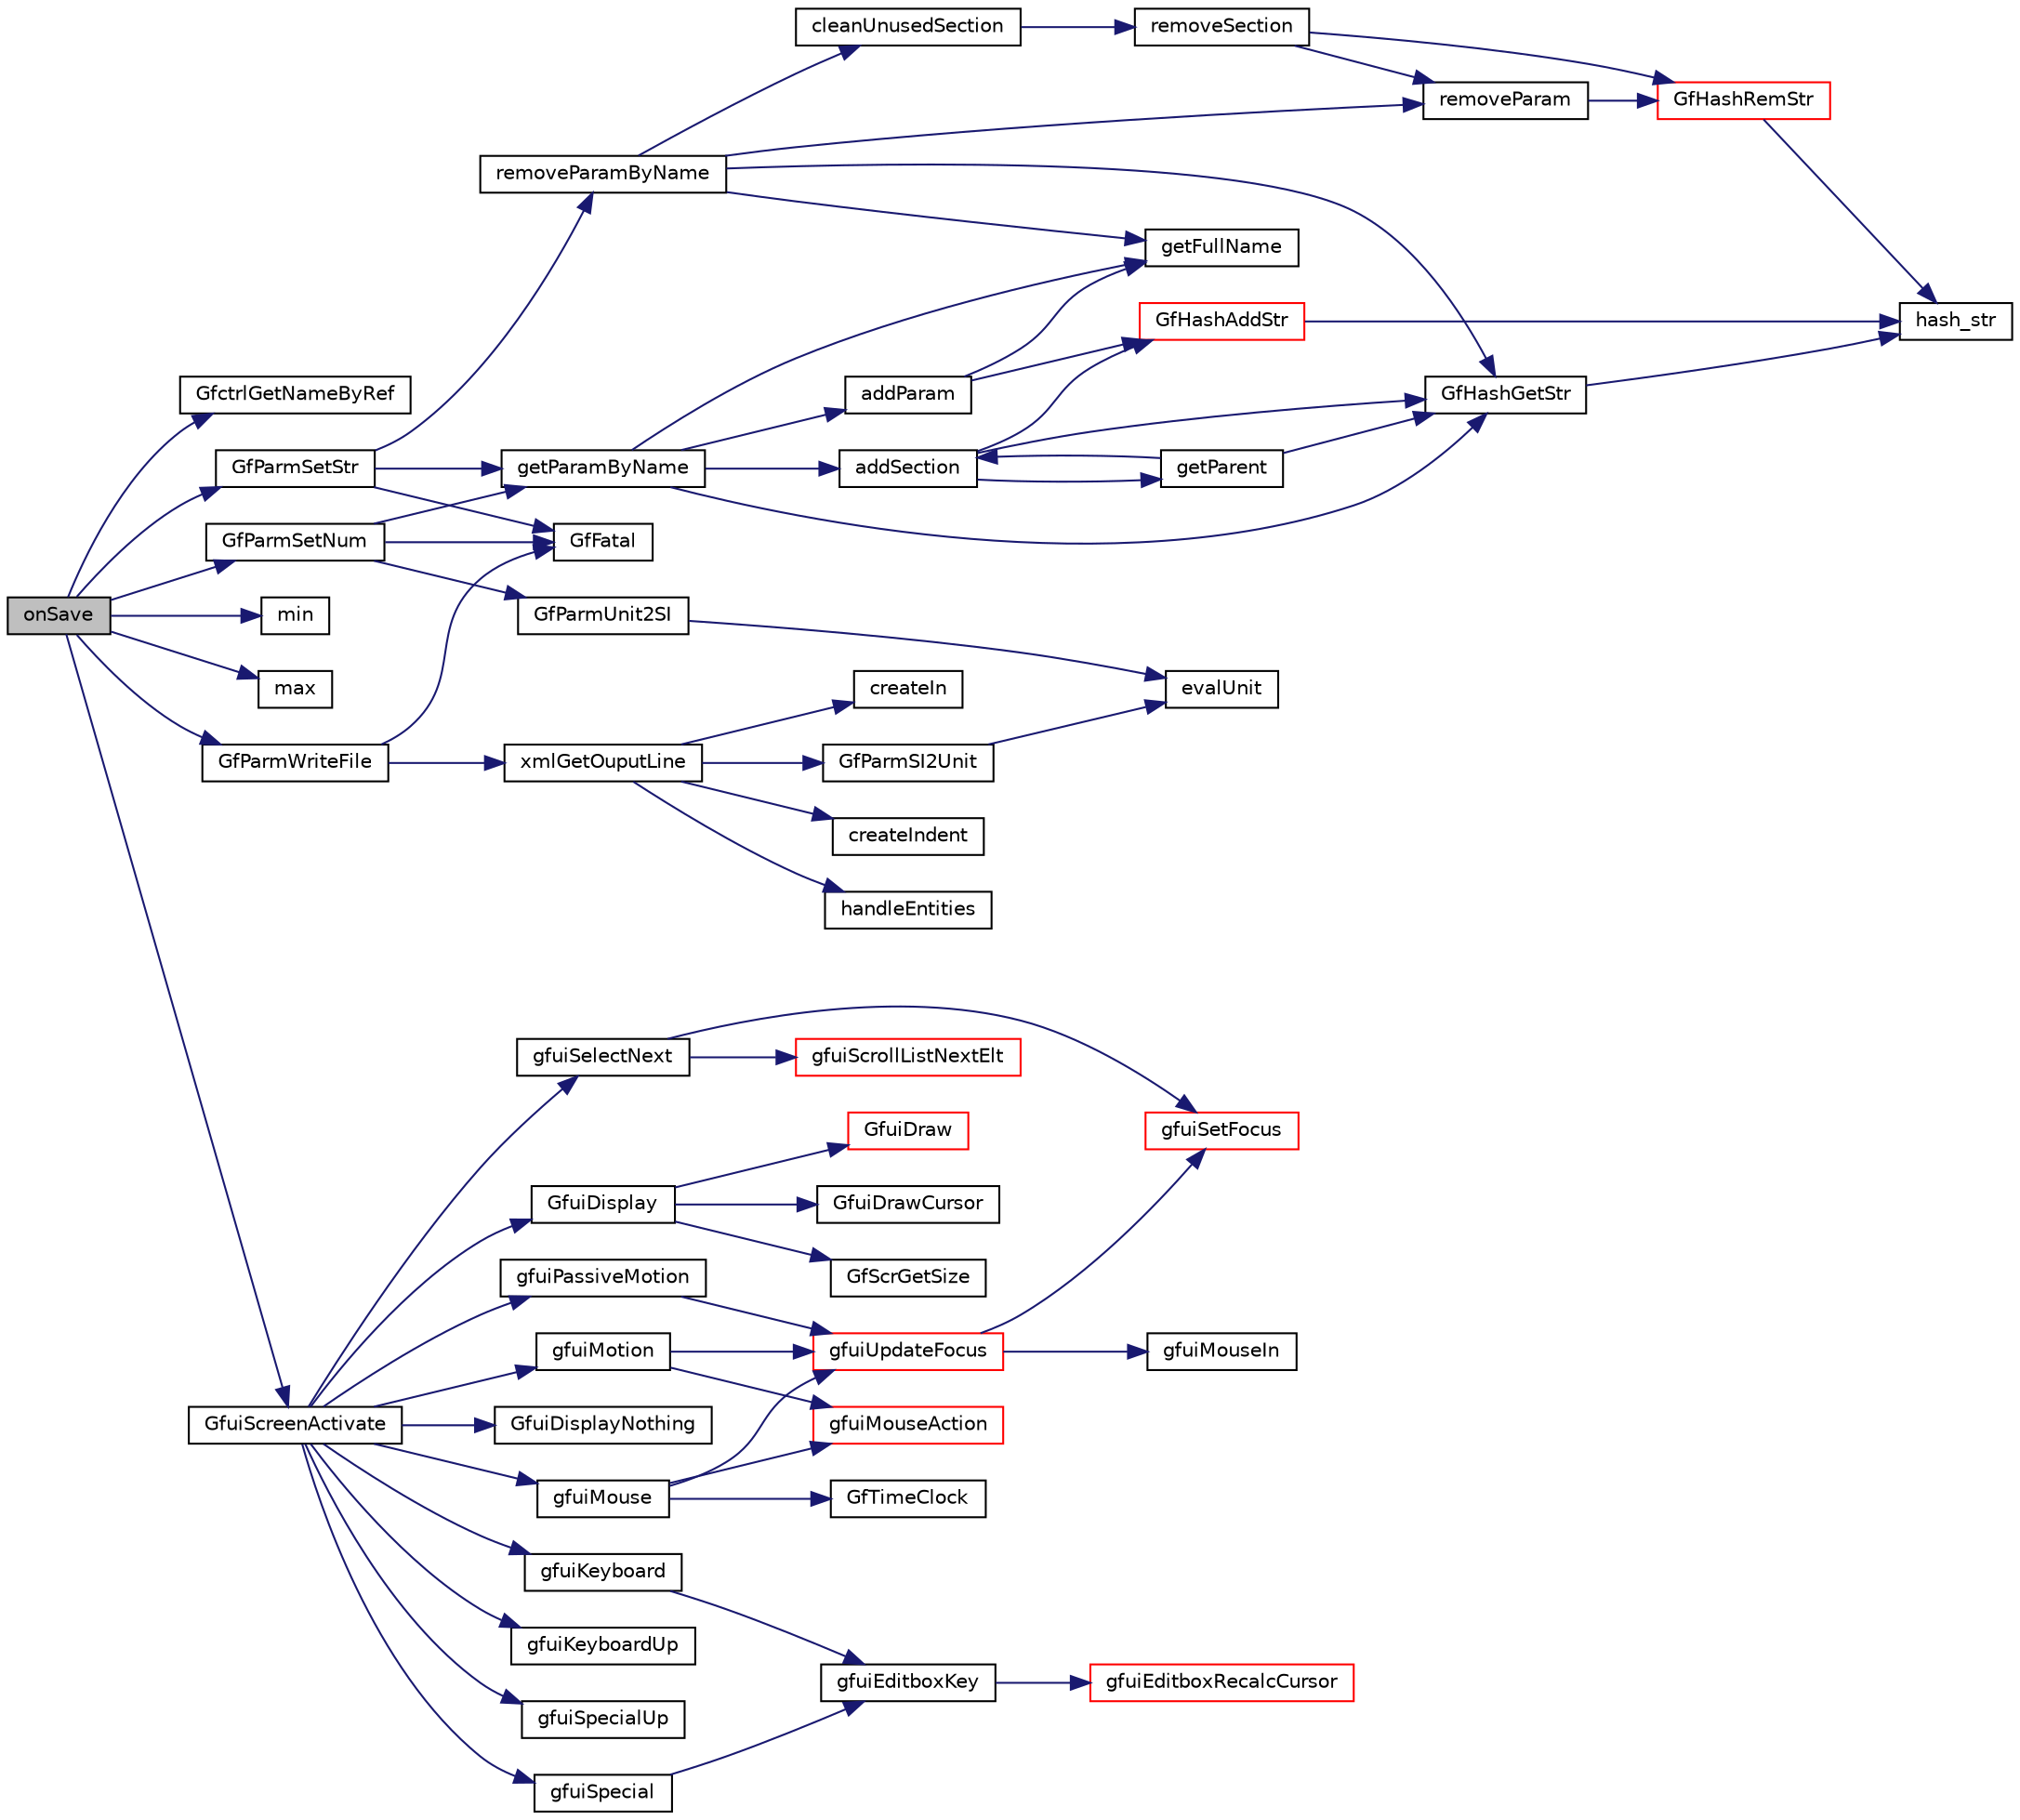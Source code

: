digraph "onSave"
{
  edge [fontname="Helvetica",fontsize="10",labelfontname="Helvetica",labelfontsize="10"];
  node [fontname="Helvetica",fontsize="10",shape=record];
  rankdir="LR";
  Node1 [label="onSave",height=0.2,width=0.4,color="black", fillcolor="grey75", style="filled", fontcolor="black"];
  Node1 -> Node2 [color="midnightblue",fontsize="10",style="solid",fontname="Helvetica"];
  Node2 [label="GfctrlGetNameByRef",height=0.2,width=0.4,color="black", fillcolor="white", style="filled",URL="$group__ctrl.html#gaa442694772535f7f366b2a5f15e052fb",tooltip="Get a control name by its reference. "];
  Node1 -> Node3 [color="midnightblue",fontsize="10",style="solid",fontname="Helvetica"];
  Node3 [label="GfParmSetStr",height=0.2,width=0.4,color="black", fillcolor="white", style="filled",URL="$group__paramsdata.html#ga51e004417915417cc725baf7b384e9f2",tooltip="Set a string parameter in the parameter set handle. "];
  Node3 -> Node4 [color="midnightblue",fontsize="10",style="solid",fontname="Helvetica"];
  Node4 [label="GfFatal",height=0.2,width=0.4,color="black", fillcolor="white", style="filled",URL="$tgf_8h.html#a927c58e55400ef72e0e54548b26f973d"];
  Node3 -> Node5 [color="midnightblue",fontsize="10",style="solid",fontname="Helvetica"];
  Node5 [label="removeParamByName",height=0.2,width=0.4,color="black", fillcolor="white", style="filled",URL="$group__paramshelper.html#ga07cd5a316f56002cdd2e85fa66ed874d",tooltip="Helper function to remove a parameter with given name paramName. "];
  Node5 -> Node6 [color="midnightblue",fontsize="10",style="solid",fontname="Helvetica"];
  Node6 [label="GfHashGetStr",height=0.2,width=0.4,color="black", fillcolor="white", style="filled",URL="$group__hash.html#ga4e47f57400b95ab9b6fe918c123fdb26",tooltip="Get the user data associated with a string key. "];
  Node6 -> Node7 [color="midnightblue",fontsize="10",style="solid",fontname="Helvetica"];
  Node7 [label="hash_str",height=0.2,width=0.4,color="black", fillcolor="white", style="filled",URL="$hash_8cpp.html#a54816daefc845f0b3ade33c7243c6b71"];
  Node5 -> Node8 [color="midnightblue",fontsize="10",style="solid",fontname="Helvetica"];
  Node8 [label="getFullName",height=0.2,width=0.4,color="black", fillcolor="white", style="filled",URL="$group__paramshelper.html#gaf12253922391ef1139cd12f2a0ffa5ea",tooltip="Helper function to get the full name of a parameter (full name: \"sectionName/paramName\"). "];
  Node5 -> Node9 [color="midnightblue",fontsize="10",style="solid",fontname="Helvetica"];
  Node9 [label="removeParam",height=0.2,width=0.4,color="black", fillcolor="white", style="filled",URL="$group__paramshelper.html#ga927ac59c03ac010619f07922f6a63885",tooltip="Helper function to remove given parameter. "];
  Node9 -> Node10 [color="midnightblue",fontsize="10",style="solid",fontname="Helvetica"];
  Node10 [label="GfHashRemStr",height=0.2,width=0.4,color="red", fillcolor="white", style="filled",URL="$group__hash.html#gac3be5c7744cd56beaed1632489e56d7d",tooltip="Remove an element with a string key from a hash table. "];
  Node10 -> Node7 [color="midnightblue",fontsize="10",style="solid",fontname="Helvetica"];
  Node5 -> Node11 [color="midnightblue",fontsize="10",style="solid",fontname="Helvetica"];
  Node11 [label="cleanUnusedSection",height=0.2,width=0.4,color="black", fillcolor="white", style="filled",URL="$group__paramshelper.html#ga67fd375ef7918b4abb5e9fc348c5be20",tooltip="Helper function to clean up unused (empty) sections starting with given section. "];
  Node11 -> Node12 [color="midnightblue",fontsize="10",style="solid",fontname="Helvetica"];
  Node12 [label="removeSection",height=0.2,width=0.4,color="black", fillcolor="white", style="filled",URL="$group__paramshelper.html#gac51895ad01bc596f2891d7f1dce31a3b",tooltip="Helper function to remove a section and its contents (subsections, elements). "];
  Node12 -> Node10 [color="midnightblue",fontsize="10",style="solid",fontname="Helvetica"];
  Node12 -> Node9 [color="midnightblue",fontsize="10",style="solid",fontname="Helvetica"];
  Node3 -> Node13 [color="midnightblue",fontsize="10",style="solid",fontname="Helvetica"];
  Node13 [label="getParamByName",height=0.2,width=0.4,color="black", fillcolor="white", style="filled",URL="$group__paramshelper.html#gad76ca407ee6b618e69f80c80aa319d63",tooltip="Helper function to get (or create) a parameter by name. "];
  Node13 -> Node8 [color="midnightblue",fontsize="10",style="solid",fontname="Helvetica"];
  Node13 -> Node6 [color="midnightblue",fontsize="10",style="solid",fontname="Helvetica"];
  Node13 -> Node14 [color="midnightblue",fontsize="10",style="solid",fontname="Helvetica"];
  Node14 [label="addSection",height=0.2,width=0.4,color="black", fillcolor="white", style="filled",URL="$group__paramshelper.html#ga56946944d68598d938e65db86ce1221f",tooltip="Helper function to add a section to a parameter set. "];
  Node14 -> Node6 [color="midnightblue",fontsize="10",style="solid",fontname="Helvetica"];
  Node14 -> Node15 [color="midnightblue",fontsize="10",style="solid",fontname="Helvetica"];
  Node15 [label="getParent",height=0.2,width=0.4,color="black", fillcolor="white", style="filled",URL="$group__paramshelper.html#ga6d2007ad14ed22efb2237f09c9c2649a",tooltip="Helper function to get (or create if not found) parent section of section given in sectionName..."];
  Node15 -> Node6 [color="midnightblue",fontsize="10",style="solid",fontname="Helvetica"];
  Node15 -> Node14 [color="midnightblue",fontsize="10",style="solid",fontname="Helvetica"];
  Node14 -> Node16 [color="midnightblue",fontsize="10",style="solid",fontname="Helvetica"];
  Node16 [label="GfHashAddStr",height=0.2,width=0.4,color="red", fillcolor="white", style="filled",URL="$group__hash.html#gaa7a49ed4d630a0a86a829bd8f77f75f6",tooltip="Add an element with a string key to a hash table. "];
  Node16 -> Node7 [color="midnightblue",fontsize="10",style="solid",fontname="Helvetica"];
  Node13 -> Node17 [color="midnightblue",fontsize="10",style="solid",fontname="Helvetica"];
  Node17 [label="addParam",height=0.2,width=0.4,color="black", fillcolor="white", style="filled",URL="$group__paramshelper.html#gaf202744654cbc648b47479f30ccc3a8c",tooltip="Helper function to add parameter, does not check for duplicated name. "];
  Node17 -> Node8 [color="midnightblue",fontsize="10",style="solid",fontname="Helvetica"];
  Node17 -> Node16 [color="midnightblue",fontsize="10",style="solid",fontname="Helvetica"];
  Node1 -> Node18 [color="midnightblue",fontsize="10",style="solid",fontname="Helvetica"];
  Node18 [label="GfParmSetNum",height=0.2,width=0.4,color="black", fillcolor="white", style="filled",URL="$group__paramsdata.html#gaeffbd4db596ae3239a35d7fbd3f442fa",tooltip="Set a numerical parameter in the parameter set handle. "];
  Node18 -> Node4 [color="midnightblue",fontsize="10",style="solid",fontname="Helvetica"];
  Node18 -> Node13 [color="midnightblue",fontsize="10",style="solid",fontname="Helvetica"];
  Node18 -> Node19 [color="midnightblue",fontsize="10",style="solid",fontname="Helvetica"];
  Node19 [label="GfParmUnit2SI",height=0.2,width=0.4,color="black", fillcolor="white", style="filled",URL="$group__paramsdata.html#ga86ff634469b4c8640498bc574735a398",tooltip="Convert a value given in unit to SI. "];
  Node19 -> Node20 [color="midnightblue",fontsize="10",style="solid",fontname="Helvetica"];
  Node20 [label="evalUnit",height=0.2,width=0.4,color="black", fillcolor="white", style="filled",URL="$group__paramshelper.html#ga939d9b995855a1e99d2ed2591692c71d",tooltip="Support function to multiply or divide dest with unit conversion factor. "];
  Node1 -> Node21 [color="midnightblue",fontsize="10",style="solid",fontname="Helvetica"];
  Node21 [label="min",height=0.2,width=0.4,color="black", fillcolor="white", style="filled",URL="$_basic_8h.html#a07ea3b7c7ac18b96fd67ba3a6757ceb2"];
  Node1 -> Node22 [color="midnightblue",fontsize="10",style="solid",fontname="Helvetica"];
  Node22 [label="max",height=0.2,width=0.4,color="black", fillcolor="white", style="filled",URL="$_basic_8h.html#a5d2b2bbbf85f9a5ef76ff76cf42a4e69"];
  Node1 -> Node23 [color="midnightblue",fontsize="10",style="solid",fontname="Helvetica"];
  Node23 [label="GfParmWriteFile",height=0.2,width=0.4,color="black", fillcolor="white", style="filled",URL="$group__paramsfile.html#ga74959dceaa06d202a6695e13a364b19a",tooltip="Write parameter set into file. "];
  Node23 -> Node4 [color="midnightblue",fontsize="10",style="solid",fontname="Helvetica"];
  Node23 -> Node24 [color="midnightblue",fontsize="10",style="solid",fontname="Helvetica"];
  Node24 [label="xmlGetOuputLine",height=0.2,width=0.4,color="black", fillcolor="white", style="filled",URL="$group__paramshelper.html#ga3d522dd29c83c2d11f9ae4c92f79a1d0",tooltip="Helper function to output one line of XML generated from the given parameter set. ..."];
  Node24 -> Node25 [color="midnightblue",fontsize="10",style="solid",fontname="Helvetica"];
  Node25 [label="createIndent",height=0.2,width=0.4,color="black", fillcolor="white", style="filled",URL="$group__paramshelper.html#gad83a5dcef14d92f564927660cd36cc5b",tooltip="Helper function for indentation in the XML. "];
  Node24 -> Node26 [color="midnightblue",fontsize="10",style="solid",fontname="Helvetica"];
  Node26 [label="handleEntities",height=0.2,width=0.4,color="black", fillcolor="white", style="filled",URL="$group__paramshelper.html#ga5871f6333f827d46c3d5010580ea9792",tooltip="Helper function to convert the input line given in val into proper XML notation, the output goes into..."];
  Node24 -> Node27 [color="midnightblue",fontsize="10",style="solid",fontname="Helvetica"];
  Node27 [label="createIn",height=0.2,width=0.4,color="black", fillcolor="white", style="filled",URL="$group__paramshelper.html#gabb6dae7abf824edc62481895e1b98c89",tooltip="Helper function to support the serialization into the XML of the \"within\" attribute. "];
  Node24 -> Node28 [color="midnightblue",fontsize="10",style="solid",fontname="Helvetica"];
  Node28 [label="GfParmSI2Unit",height=0.2,width=0.4,color="black", fillcolor="white", style="filled",URL="$group__paramsdata.html#gab24de0cda7e3f9a5ea42be6dd7592a38",tooltip="Convert a value from SI to given unit. "];
  Node28 -> Node20 [color="midnightblue",fontsize="10",style="solid",fontname="Helvetica"];
  Node1 -> Node29 [color="midnightblue",fontsize="10",style="solid",fontname="Helvetica"];
  Node29 [label="GfuiScreenActivate",height=0.2,width=0.4,color="black", fillcolor="white", style="filled",URL="$group__gui.html#gadbbca757848adfdf2719c4678e30a0a2",tooltip="Activate a screen and make it current. "];
  Node29 -> Node30 [color="midnightblue",fontsize="10",style="solid",fontname="Helvetica"];
  Node30 [label="gfuiKeyboard",height=0.2,width=0.4,color="black", fillcolor="white", style="filled",URL="$gui_8cpp.html#a3619be0bdc95141c110ee218eb7e62e4"];
  Node30 -> Node31 [color="midnightblue",fontsize="10",style="solid",fontname="Helvetica"];
  Node31 [label="gfuiEditboxKey",height=0.2,width=0.4,color="black", fillcolor="white", style="filled",URL="$gui_8h.html#a1cec26e9e8a7c3543e3168fe9474cd92"];
  Node31 -> Node32 [color="midnightblue",fontsize="10",style="solid",fontname="Helvetica"];
  Node32 [label="gfuiEditboxRecalcCursor",height=0.2,width=0.4,color="red", fillcolor="white", style="filled",URL="$guiedit_8cpp.html#afc053e8811e9211883f94c3fbd10f87e"];
  Node29 -> Node33 [color="midnightblue",fontsize="10",style="solid",fontname="Helvetica"];
  Node33 [label="gfuiSpecial",height=0.2,width=0.4,color="black", fillcolor="white", style="filled",URL="$gui_8cpp.html#a2c8de10f1d60582218355213db409b9a"];
  Node33 -> Node31 [color="midnightblue",fontsize="10",style="solid",fontname="Helvetica"];
  Node29 -> Node34 [color="midnightblue",fontsize="10",style="solid",fontname="Helvetica"];
  Node34 [label="gfuiKeyboardUp",height=0.2,width=0.4,color="black", fillcolor="white", style="filled",URL="$gui_8cpp.html#a3e2bd83ae849b7ca7f8e40ec65e6581e"];
  Node29 -> Node35 [color="midnightblue",fontsize="10",style="solid",fontname="Helvetica"];
  Node35 [label="gfuiSpecialUp",height=0.2,width=0.4,color="black", fillcolor="white", style="filled",URL="$gui_8cpp.html#acb5f70914d40bfcb79bed5a5a4446e85"];
  Node29 -> Node36 [color="midnightblue",fontsize="10",style="solid",fontname="Helvetica"];
  Node36 [label="gfuiMouse",height=0.2,width=0.4,color="black", fillcolor="white", style="filled",URL="$gui_8cpp.html#ade1f47865ce9b44d82919d7ff112eed7"];
  Node36 -> Node37 [color="midnightblue",fontsize="10",style="solid",fontname="Helvetica"];
  Node37 [label="GfTimeClock",height=0.2,width=0.4,color="black", fillcolor="white", style="filled",URL="$os_8cpp.html#aa735d1d80d0c5f9b180b077193f32c3b",tooltip="Get the time in seconds. "];
  Node36 -> Node38 [color="midnightblue",fontsize="10",style="solid",fontname="Helvetica"];
  Node38 [label="gfuiUpdateFocus",height=0.2,width=0.4,color="red", fillcolor="white", style="filled",URL="$gui_8h.html#ad0ee648d27adf739342e6f8c351d535c"];
  Node38 -> Node39 [color="midnightblue",fontsize="10",style="solid",fontname="Helvetica"];
  Node39 [label="gfuiMouseIn",height=0.2,width=0.4,color="black", fillcolor="white", style="filled",URL="$guiobject_8cpp.html#ad50c175636e40eea115ee1a2eed30f27"];
  Node38 -> Node40 [color="midnightblue",fontsize="10",style="solid",fontname="Helvetica"];
  Node40 [label="gfuiSetFocus",height=0.2,width=0.4,color="red", fillcolor="white", style="filled",URL="$guiobject_8cpp.html#ac468a6961dd70cef1876c627cd49d848"];
  Node36 -> Node41 [color="midnightblue",fontsize="10",style="solid",fontname="Helvetica"];
  Node41 [label="gfuiMouseAction",height=0.2,width=0.4,color="red", fillcolor="white", style="filled",URL="$gui_8h.html#a5de9cfcd87c95cb51a4c11ba331dff32"];
  Node29 -> Node42 [color="midnightblue",fontsize="10",style="solid",fontname="Helvetica"];
  Node42 [label="gfuiMotion",height=0.2,width=0.4,color="black", fillcolor="white", style="filled",URL="$gui_8cpp.html#aa59dac80c8fd096eab17e7311a111b27"];
  Node42 -> Node38 [color="midnightblue",fontsize="10",style="solid",fontname="Helvetica"];
  Node42 -> Node41 [color="midnightblue",fontsize="10",style="solid",fontname="Helvetica"];
  Node29 -> Node43 [color="midnightblue",fontsize="10",style="solid",fontname="Helvetica"];
  Node43 [label="gfuiPassiveMotion",height=0.2,width=0.4,color="black", fillcolor="white", style="filled",URL="$gui_8cpp.html#a522b86e9eae7540ee8340f5f3aca9e00"];
  Node43 -> Node38 [color="midnightblue",fontsize="10",style="solid",fontname="Helvetica"];
  Node29 -> Node44 [color="midnightblue",fontsize="10",style="solid",fontname="Helvetica"];
  Node44 [label="gfuiSelectNext",height=0.2,width=0.4,color="black", fillcolor="white", style="filled",URL="$gui_8h.html#a7a6da8d971b522d762eecf0081c42ba0"];
  Node44 -> Node45 [color="midnightblue",fontsize="10",style="solid",fontname="Helvetica"];
  Node45 [label="gfuiScrollListNextElt",height=0.2,width=0.4,color="red", fillcolor="white", style="filled",URL="$gui_8h.html#a079d5ab4acd51aed89531b606b964645"];
  Node44 -> Node40 [color="midnightblue",fontsize="10",style="solid",fontname="Helvetica"];
  Node29 -> Node46 [color="midnightblue",fontsize="10",style="solid",fontname="Helvetica"];
  Node46 [label="GfuiDisplay",height=0.2,width=0.4,color="black", fillcolor="white", style="filled",URL="$group__gui.html#ga556f4f79d6831b2c3f8d152471b7e1c9",tooltip="Display function for the GUI to be called during redisplay of glut. "];
  Node46 -> Node47 [color="midnightblue",fontsize="10",style="solid",fontname="Helvetica"];
  Node47 [label="GfScrGetSize",height=0.2,width=0.4,color="black", fillcolor="white", style="filled",URL="$group__screen.html#gadcb66ba3f12ba1cb4c98367898c7f432",tooltip="Get the screen and viewport sizes. "];
  Node46 -> Node48 [color="midnightblue",fontsize="10",style="solid",fontname="Helvetica"];
  Node48 [label="GfuiDraw",height=0.2,width=0.4,color="red", fillcolor="white", style="filled",URL="$gui_8h.html#a564fce5b185b3c92b85c7b16b6187e2c"];
  Node46 -> Node49 [color="midnightblue",fontsize="10",style="solid",fontname="Helvetica"];
  Node49 [label="GfuiDrawCursor",height=0.2,width=0.4,color="black", fillcolor="white", style="filled",URL="$gui_8h.html#a2b5094a549ab8d717c1adce3a25aa4d6"];
  Node29 -> Node50 [color="midnightblue",fontsize="10",style="solid",fontname="Helvetica"];
  Node50 [label="GfuiDisplayNothing",height=0.2,width=0.4,color="black", fillcolor="white", style="filled",URL="$group__gui.html#gaee94daac7cab61329487b8cca09b5238",tooltip="Dummy display function for glut. "];
}
